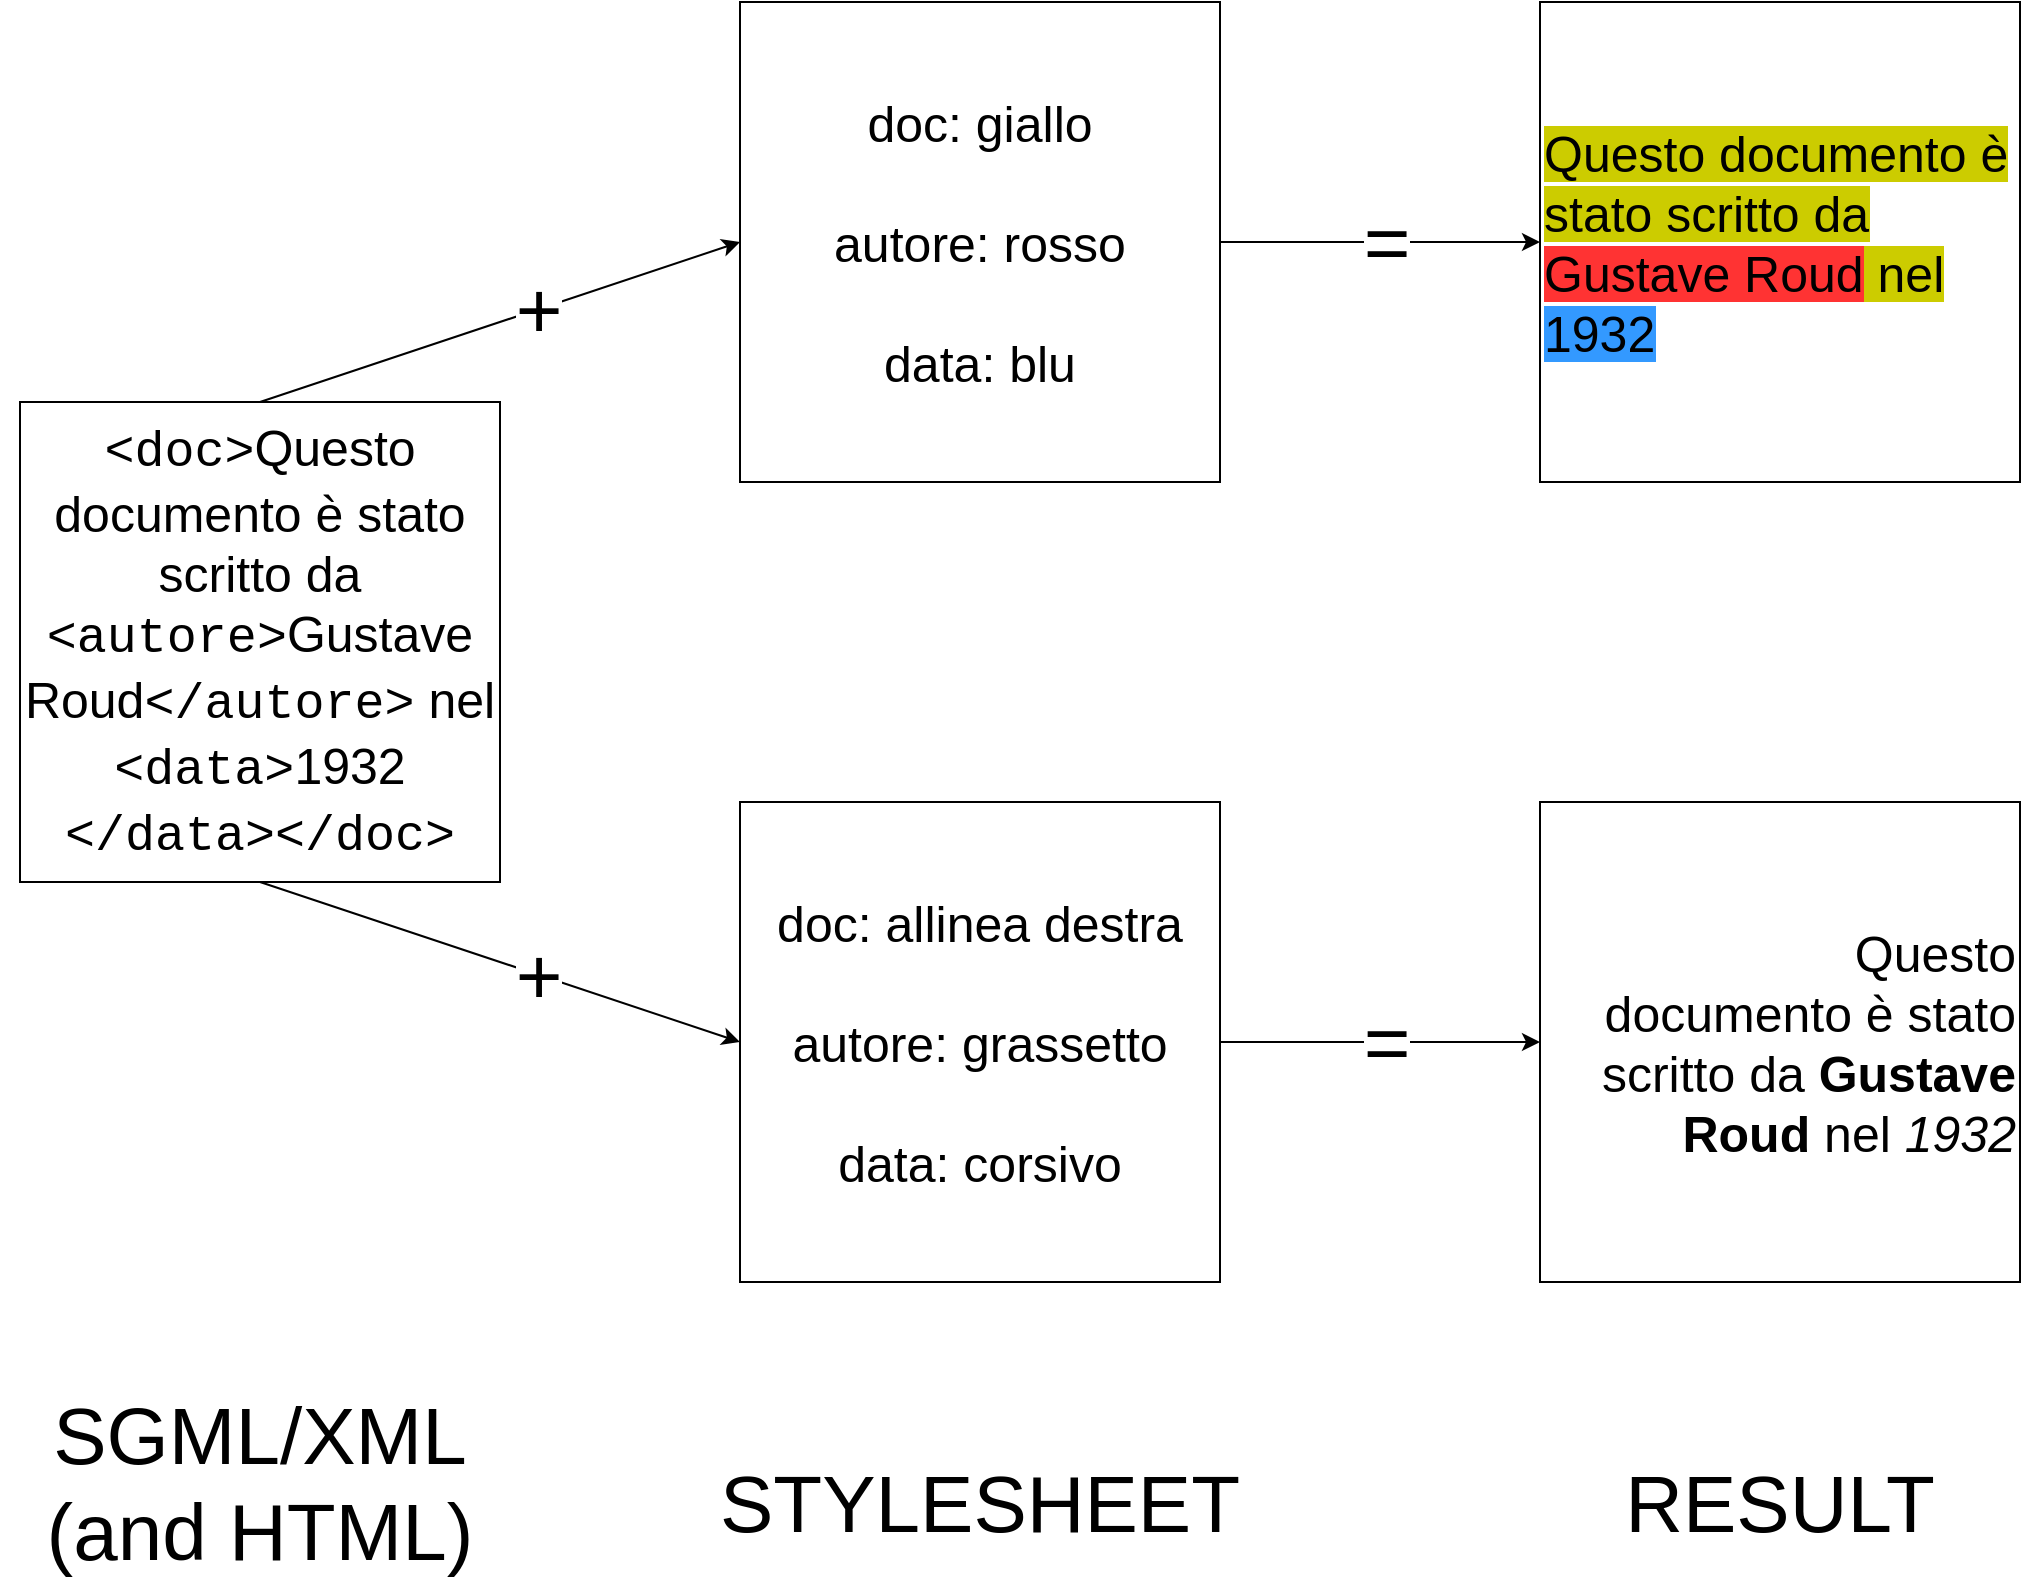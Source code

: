 <mxfile version="10.9.8" type="device"><diagram id="Jonj-stgJSDId6MWYHdM" name="Page-1"><mxGraphModel dx="1355" dy="827" grid="1" gridSize="10" guides="1" tooltips="1" connect="1" arrows="1" fold="1" page="1" pageScale="1" pageWidth="850" pageHeight="1100" math="0" shadow="0"><root><mxCell id="0"/><mxCell id="1" parent="0"/><mxCell id="zRdQF4GbtI8OoIc0drv_-2" value="&lt;font style=&quot;font-size: 25px&quot;&gt;&lt;font style=&quot;font-size: 25px&quot;&gt;&lt;font face=&quot;Courier New&quot; style=&quot;font-size: 25px&quot;&gt;&amp;lt;doc&amp;gt;&lt;/font&gt;&lt;font style=&quot;font-size: 25px&quot;&gt;Questo documento è stato scritto da&lt;/font&gt;&lt;/font&gt;&lt;font style=&quot;font-size: 25px&quot;&gt; &lt;font face=&quot;Courier New&quot; style=&quot;font-size: 25px&quot;&gt;&amp;lt;autore&amp;gt;&lt;/font&gt;&lt;font style=&quot;font-size: 25px&quot;&gt;Gustave Roud&lt;/font&gt;&lt;font face=&quot;Courier New&quot; style=&quot;font-size: 25px&quot;&gt;&amp;lt;/autore&amp;gt;&lt;/font&gt; &lt;font style=&quot;font-size: 25px&quot;&gt;nel&lt;/font&gt; &lt;font face=&quot;Courier New&quot; style=&quot;font-size: 25px&quot;&gt;&amp;lt;data&amp;gt;&lt;/font&gt;&lt;font style=&quot;font-size: 25px&quot;&gt;1932&lt;br&gt;&lt;/font&gt;&lt;font face=&quot;Courier New&quot; style=&quot;font-size: 25px&quot;&gt;&amp;lt;/data&amp;gt;&amp;lt;/doc&amp;gt;&lt;/font&gt;&lt;/font&gt;&lt;/font&gt;" style="rounded=0;whiteSpace=wrap;html=1;" vertex="1" parent="1"><mxGeometry x="40" y="280" width="240" height="240" as="geometry"/></mxCell><mxCell id="zRdQF4GbtI8OoIc0drv_-3" value="&lt;font style=&quot;font-size: 25px&quot;&gt;doc: giallo&lt;br&gt;&lt;br&gt;autore: rosso&lt;br&gt;&lt;br&gt;data: blu&lt;br&gt;&lt;/font&gt;" style="rounded=0;whiteSpace=wrap;html=1;" vertex="1" parent="1"><mxGeometry x="400" y="80" width="240" height="240" as="geometry"/></mxCell><mxCell id="zRdQF4GbtI8OoIc0drv_-4" value="&lt;font style=&quot;font-size: 25px&quot;&gt;doc: allinea destra&lt;br&gt;&lt;br&gt;autore: grassetto&lt;br&gt;&lt;br&gt;data: corsivo&lt;br&gt;&lt;/font&gt;" style="rounded=0;whiteSpace=wrap;html=1;" vertex="1" parent="1"><mxGeometry x="400" y="480" width="240" height="240" as="geometry"/></mxCell><mxCell id="zRdQF4GbtI8OoIc0drv_-5" value="&lt;font style=&quot;font-size: 25px&quot;&gt;&lt;span style=&quot;background-color: rgb(204 , 204 , 0)&quot;&gt;Questo documento è stato scritto da &lt;/span&gt;&lt;span style=&quot;background-color: rgb(255 , 51 , 51)&quot;&gt;Gustave Roud&lt;/span&gt;&lt;span style=&quot;background-color: rgb(204 , 204 , 0)&quot;&gt; nel &lt;/span&gt;&lt;span style=&quot;background-color: rgb(51 , 153 , 255)&quot;&gt;1932&lt;/span&gt;&lt;br&gt;&lt;/font&gt;" style="rounded=0;whiteSpace=wrap;html=1;align=left;" vertex="1" parent="1"><mxGeometry x="800" y="80" width="240" height="240" as="geometry"/></mxCell><mxCell id="zRdQF4GbtI8OoIc0drv_-7" value="&lt;font style=&quot;font-size: 25px&quot;&gt;Questo&lt;br&gt;documento è stato scritto da &lt;b&gt;Gustave Roud&lt;/b&gt; nel &lt;i&gt;1932&lt;/i&gt;&lt;br&gt;&lt;/font&gt;" style="rounded=0;whiteSpace=wrap;html=1;align=right;" vertex="1" parent="1"><mxGeometry x="800" y="480" width="240" height="240" as="geometry"/></mxCell><mxCell id="zRdQF4GbtI8OoIc0drv_-9" value="&lt;font style=&quot;font-size: 40px&quot;&gt;SGML/XML&lt;br&gt;(and HTML)&lt;/font&gt;" style="rounded=0;whiteSpace=wrap;html=1;strokeColor=none;" vertex="1" parent="1"><mxGeometry x="30" y="790" width="260" height="60" as="geometry"/></mxCell><mxCell id="zRdQF4GbtI8OoIc0drv_-10" value="&lt;font style=&quot;font-size: 40px&quot;&gt;STYLESHEET&lt;/font&gt;" style="rounded=0;whiteSpace=wrap;html=1;strokeColor=none;" vertex="1" parent="1"><mxGeometry x="460" y="800" width="120" height="60" as="geometry"/></mxCell><mxCell id="zRdQF4GbtI8OoIc0drv_-11" value="&lt;font style=&quot;font-size: 40px&quot;&gt;RESULT&lt;/font&gt;" style="rounded=0;whiteSpace=wrap;html=1;strokeColor=none;" vertex="1" parent="1"><mxGeometry x="860" y="800" width="120" height="60" as="geometry"/></mxCell><mxCell id="zRdQF4GbtI8OoIc0drv_-12" value="" style="endArrow=classic;html=1;entryX=0;entryY=0.5;entryDx=0;entryDy=0;exitX=0.5;exitY=0;exitDx=0;exitDy=0;" edge="1" parent="1" source="zRdQF4GbtI8OoIc0drv_-2" target="zRdQF4GbtI8OoIc0drv_-3"><mxGeometry width="50" height="50" relative="1" as="geometry"><mxPoint x="40" y="930" as="sourcePoint"/><mxPoint x="90" y="880" as="targetPoint"/></mxGeometry></mxCell><mxCell id="zRdQF4GbtI8OoIc0drv_-14" value="&lt;font style=&quot;font-size: 40px&quot;&gt;+&lt;/font&gt;" style="text;html=1;resizable=0;points=[];align=center;verticalAlign=middle;labelBackgroundColor=#ffffff;" vertex="1" connectable="0" parent="zRdQF4GbtI8OoIc0drv_-12"><mxGeometry x="0.19" y="-4" relative="1" as="geometry"><mxPoint x="-5" y="-3" as="offset"/></mxGeometry></mxCell><mxCell id="zRdQF4GbtI8OoIc0drv_-16" value="" style="endArrow=classic;html=1;entryX=0;entryY=0.5;entryDx=0;entryDy=0;exitX=0.5;exitY=1;exitDx=0;exitDy=0;" edge="1" parent="1" source="zRdQF4GbtI8OoIc0drv_-2" target="zRdQF4GbtI8OoIc0drv_-4"><mxGeometry width="50" height="50" relative="1" as="geometry"><mxPoint x="170" y="290" as="sourcePoint"/><mxPoint x="410" y="210" as="targetPoint"/></mxGeometry></mxCell><mxCell id="zRdQF4GbtI8OoIc0drv_-17" value="&lt;font style=&quot;font-size: 40px&quot;&gt;+&lt;/font&gt;" style="text;html=1;resizable=0;points=[];align=center;verticalAlign=middle;labelBackgroundColor=#ffffff;" vertex="1" connectable="0" parent="zRdQF4GbtI8OoIc0drv_-16"><mxGeometry x="0.19" y="-4" relative="1" as="geometry"><mxPoint x="-3" y="-6" as="offset"/></mxGeometry></mxCell><mxCell id="zRdQF4GbtI8OoIc0drv_-18" value="" style="endArrow=classic;html=1;entryX=0;entryY=0.5;entryDx=0;entryDy=0;exitX=1;exitY=0.5;exitDx=0;exitDy=0;" edge="1" parent="1" source="zRdQF4GbtI8OoIc0drv_-3" target="zRdQF4GbtI8OoIc0drv_-5"><mxGeometry width="50" height="50" relative="1" as="geometry"><mxPoint x="170" y="290" as="sourcePoint"/><mxPoint x="410" y="210" as="targetPoint"/></mxGeometry></mxCell><mxCell id="zRdQF4GbtI8OoIc0drv_-19" value="&lt;font style=&quot;font-size: 40px&quot;&gt;=&lt;/font&gt;" style="text;html=1;resizable=0;points=[];align=center;verticalAlign=middle;labelBackgroundColor=#ffffff;" vertex="1" connectable="0" parent="zRdQF4GbtI8OoIc0drv_-18"><mxGeometry x="0.19" y="-4" relative="1" as="geometry"><mxPoint x="-12" y="-5" as="offset"/></mxGeometry></mxCell><mxCell id="zRdQF4GbtI8OoIc0drv_-20" value="" style="endArrow=classic;html=1;entryX=0;entryY=0.5;entryDx=0;entryDy=0;exitX=1;exitY=0.5;exitDx=0;exitDy=0;" edge="1" parent="1" source="zRdQF4GbtI8OoIc0drv_-4" target="zRdQF4GbtI8OoIc0drv_-7"><mxGeometry width="50" height="50" relative="1" as="geometry"><mxPoint x="650" y="210" as="sourcePoint"/><mxPoint x="810" y="210" as="targetPoint"/></mxGeometry></mxCell><mxCell id="zRdQF4GbtI8OoIc0drv_-21" value="&lt;font style=&quot;font-size: 40px&quot;&gt;=&lt;/font&gt;" style="text;html=1;resizable=0;points=[];align=center;verticalAlign=middle;labelBackgroundColor=#ffffff;" vertex="1" connectable="0" parent="zRdQF4GbtI8OoIc0drv_-20"><mxGeometry x="0.19" y="-4" relative="1" as="geometry"><mxPoint x="-12" y="-5" as="offset"/></mxGeometry></mxCell></root></mxGraphModel></diagram></mxfile>